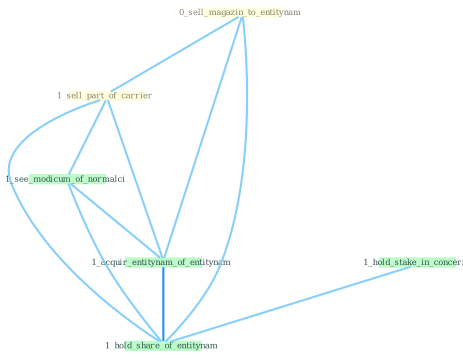 Graph G{ 
    node
    [shape=polygon,style=filled,width=.5,height=.06,color="#BDFCC9",fixedsize=true,fontsize=4,
    fontcolor="#2f4f4f"];
    {node
    [color="#ffffe0", fontcolor="#8b7d6b"] "0_sell_magazin_to_entitynam " "1_sell_part_of_carrier "}
{node [color="#fff0f5", fontcolor="#b22222"]}
edge [color="#B0E2FF"];

	"0_sell_magazin_to_entitynam " -- "1_sell_part_of_carrier " [w="1", color="#87cefa" ];
	"0_sell_magazin_to_entitynam " -- "1_acquir_entitynam_of_entitynam " [w="1", color="#87cefa" ];
	"0_sell_magazin_to_entitynam " -- "1_hold_share_of_entitynam " [w="1", color="#87cefa" ];
	"1_sell_part_of_carrier " -- "1_see_modicum_of_normalci " [w="1", color="#87cefa" ];
	"1_sell_part_of_carrier " -- "1_acquir_entitynam_of_entitynam " [w="1", color="#87cefa" ];
	"1_sell_part_of_carrier " -- "1_hold_share_of_entitynam " [w="1", color="#87cefa" ];
	"1_hold_stake_in_concern " -- "1_hold_share_of_entitynam " [w="1", color="#87cefa" ];
	"1_see_modicum_of_normalci " -- "1_acquir_entitynam_of_entitynam " [w="1", color="#87cefa" ];
	"1_see_modicum_of_normalci " -- "1_hold_share_of_entitynam " [w="1", color="#87cefa" ];
	"1_acquir_entitynam_of_entitynam " -- "1_hold_share_of_entitynam " [w="2", color="#1e90ff" , len=0.8];
}